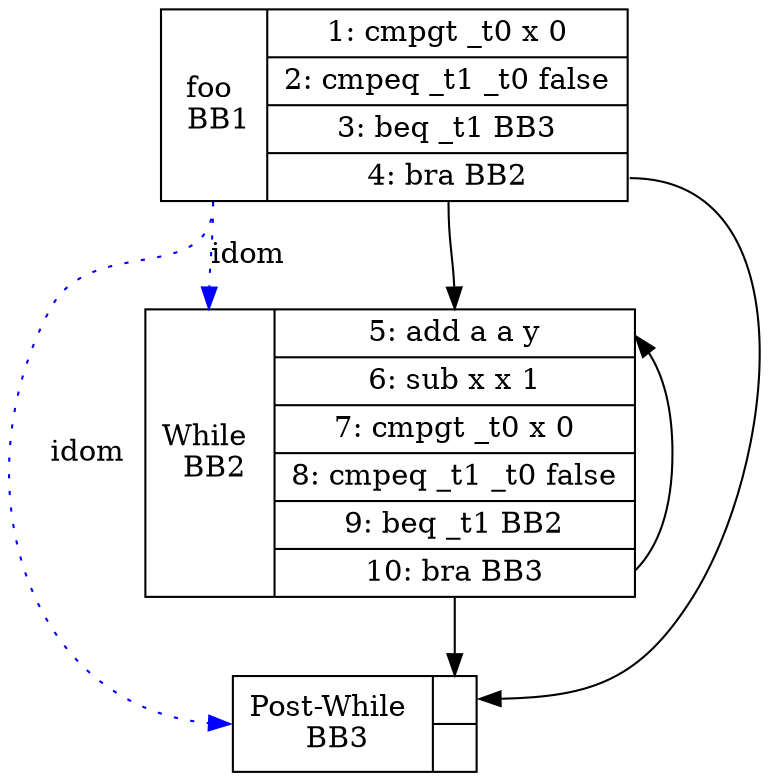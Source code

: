 digraph G {
bb1 [shape=record, label="<B> foo \n BB1 | {<entry>
	1: cmpgt _t0 x 0 
|	2: cmpeq _t1 _t0 false 
|	3: beq _t1 BB3 
|<exit>	4: bra BB2 
}"];
bb1:exit -> bb2:entry
bb1:exit -> bb3:entry
bb2 [shape=record, label="<B> While \n BB2 | {<entry>
	5: add a a y 
|	6: sub x x 1 
|	7: cmpgt _t0 x 0 
|	8: cmpeq _t1 _t0 false 
|	9: beq _t1 BB2 
|<exit>	10: bra BB3 
}"];
bb2:exit -> bb2:entry
bb2:exit -> bb3:entry
bb1:B -> bb2:B [style=dotted, color=blue, label=idom];
bb3 [shape=record, label="<B> Post-While \n BB3 | {<entry>
|<exit>
}"];
bb1:B -> bb3:B [style=dotted, color=blue, label=idom];
}
digraph G {
bb1 [shape=record, label="<B> bar \n BB1 | {<entry>
	1: store _t0 x 
|	2: call _t0 printInt 
|	3: store _t0 y 
|	4: call _t0 printInt 
|	5: store _t0 a 
|	6: call _t0 printInt 
|	7: store _t0 n 
|	8: call _t0 printInt 
|<exit>	9: add z a y 
}"];
}
digraph G {
bb1 [shape=record, label="<B> Main \n BB1 | {<entry>
	1: call m readInt 
|	2: call n readInt 
|	3: store _t0 m 
|	4: store _t1 n 
|	5: store _t2 0 
|	6: call z foo 
|	7: store _t0 z 
|	8: call _t0 printInt 
|	9: add x m 1 
|	10: store y n 
|	11: store a 100 
|	12: call _t0 bar 
|	13: store _t0 z 
|<exit>	14: call _t0 printInt 
}"];
}
